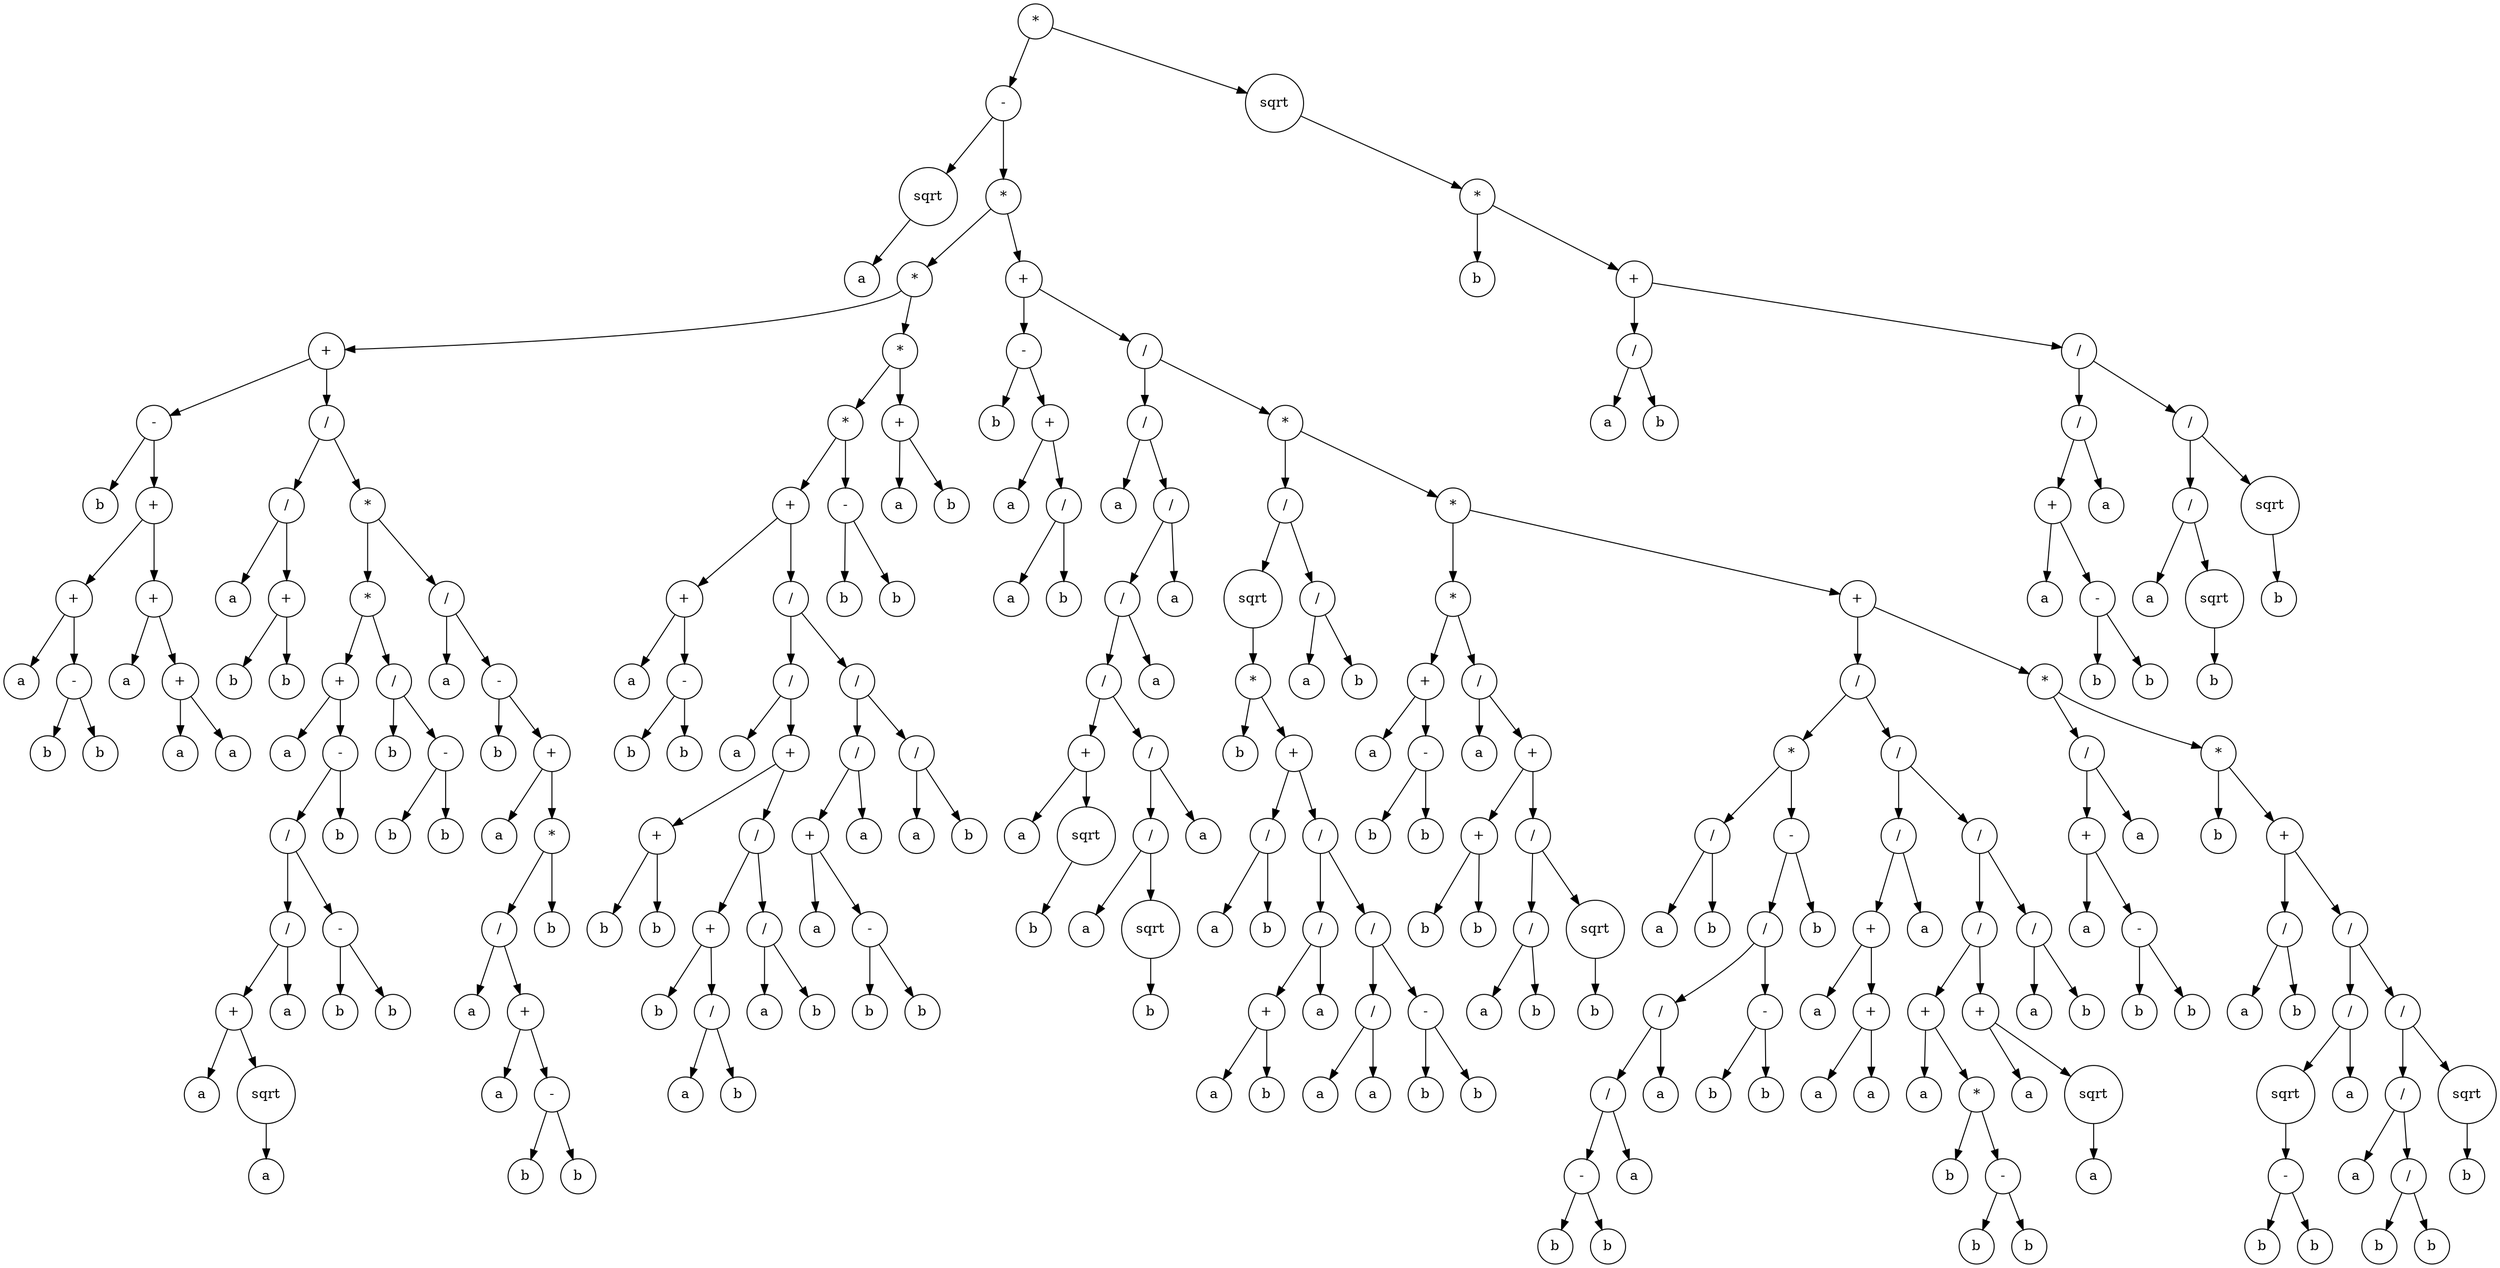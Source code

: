 digraph g {
graph [ordering=out];
node [shape=circle];
n[label = "*"];
n0[label = "-"];
n00[label = "sqrt"];
n000[label = "a"];
n00 -> n000;
n0 -> n00;
n01[label = "*"];
n010[label = "*"];
n0100[label = "+"];
n01000[label = "-"];
n010000[label = "b"];
n01000 -> n010000;
n010001[label = "+"];
n0100010[label = "+"];
n01000100[label = "a"];
n0100010 -> n01000100;
n01000101[label = "-"];
n010001010[label = "b"];
n01000101 -> n010001010;
n010001011[label = "b"];
n01000101 -> n010001011;
n0100010 -> n01000101;
n010001 -> n0100010;
n0100011[label = "+"];
n01000110[label = "a"];
n0100011 -> n01000110;
n01000111[label = "+"];
n010001110[label = "a"];
n01000111 -> n010001110;
n010001111[label = "a"];
n01000111 -> n010001111;
n0100011 -> n01000111;
n010001 -> n0100011;
n01000 -> n010001;
n0100 -> n01000;
n01001[label = "/"];
n010010[label = "/"];
n0100100[label = "a"];
n010010 -> n0100100;
n0100101[label = "+"];
n01001010[label = "b"];
n0100101 -> n01001010;
n01001011[label = "b"];
n0100101 -> n01001011;
n010010 -> n0100101;
n01001 -> n010010;
n010011[label = "*"];
n0100110[label = "*"];
n01001100[label = "+"];
n010011000[label = "a"];
n01001100 -> n010011000;
n010011001[label = "-"];
n0100110010[label = "/"];
n01001100100[label = "/"];
n010011001000[label = "+"];
n0100110010000[label = "a"];
n010011001000 -> n0100110010000;
n0100110010001[label = "sqrt"];
n01001100100010[label = "a"];
n0100110010001 -> n01001100100010;
n010011001000 -> n0100110010001;
n01001100100 -> n010011001000;
n010011001001[label = "a"];
n01001100100 -> n010011001001;
n0100110010 -> n01001100100;
n01001100101[label = "-"];
n010011001010[label = "b"];
n01001100101 -> n010011001010;
n010011001011[label = "b"];
n01001100101 -> n010011001011;
n0100110010 -> n01001100101;
n010011001 -> n0100110010;
n0100110011[label = "b"];
n010011001 -> n0100110011;
n01001100 -> n010011001;
n0100110 -> n01001100;
n01001101[label = "/"];
n010011010[label = "b"];
n01001101 -> n010011010;
n010011011[label = "-"];
n0100110110[label = "b"];
n010011011 -> n0100110110;
n0100110111[label = "b"];
n010011011 -> n0100110111;
n01001101 -> n010011011;
n0100110 -> n01001101;
n010011 -> n0100110;
n0100111[label = "/"];
n01001110[label = "a"];
n0100111 -> n01001110;
n01001111[label = "-"];
n010011110[label = "b"];
n01001111 -> n010011110;
n010011111[label = "+"];
n0100111110[label = "a"];
n010011111 -> n0100111110;
n0100111111[label = "*"];
n01001111110[label = "/"];
n010011111100[label = "a"];
n01001111110 -> n010011111100;
n010011111101[label = "+"];
n0100111111010[label = "a"];
n010011111101 -> n0100111111010;
n0100111111011[label = "-"];
n01001111110110[label = "b"];
n0100111111011 -> n01001111110110;
n01001111110111[label = "b"];
n0100111111011 -> n01001111110111;
n010011111101 -> n0100111111011;
n01001111110 -> n010011111101;
n0100111111 -> n01001111110;
n01001111111[label = "b"];
n0100111111 -> n01001111111;
n010011111 -> n0100111111;
n01001111 -> n010011111;
n0100111 -> n01001111;
n010011 -> n0100111;
n01001 -> n010011;
n0100 -> n01001;
n010 -> n0100;
n0101[label = "*"];
n01010[label = "*"];
n010100[label = "+"];
n0101000[label = "+"];
n01010000[label = "a"];
n0101000 -> n01010000;
n01010001[label = "-"];
n010100010[label = "b"];
n01010001 -> n010100010;
n010100011[label = "b"];
n01010001 -> n010100011;
n0101000 -> n01010001;
n010100 -> n0101000;
n0101001[label = "/"];
n01010010[label = "/"];
n010100100[label = "a"];
n01010010 -> n010100100;
n010100101[label = "+"];
n0101001010[label = "+"];
n01010010100[label = "b"];
n0101001010 -> n01010010100;
n01010010101[label = "b"];
n0101001010 -> n01010010101;
n010100101 -> n0101001010;
n0101001011[label = "/"];
n01010010110[label = "+"];
n010100101100[label = "b"];
n01010010110 -> n010100101100;
n010100101101[label = "/"];
n0101001011010[label = "a"];
n010100101101 -> n0101001011010;
n0101001011011[label = "b"];
n010100101101 -> n0101001011011;
n01010010110 -> n010100101101;
n0101001011 -> n01010010110;
n01010010111[label = "/"];
n010100101110[label = "a"];
n01010010111 -> n010100101110;
n010100101111[label = "b"];
n01010010111 -> n010100101111;
n0101001011 -> n01010010111;
n010100101 -> n0101001011;
n01010010 -> n010100101;
n0101001 -> n01010010;
n01010011[label = "/"];
n010100110[label = "/"];
n0101001100[label = "+"];
n01010011000[label = "a"];
n0101001100 -> n01010011000;
n01010011001[label = "-"];
n010100110010[label = "b"];
n01010011001 -> n010100110010;
n010100110011[label = "b"];
n01010011001 -> n010100110011;
n0101001100 -> n01010011001;
n010100110 -> n0101001100;
n0101001101[label = "a"];
n010100110 -> n0101001101;
n01010011 -> n010100110;
n010100111[label = "/"];
n0101001110[label = "a"];
n010100111 -> n0101001110;
n0101001111[label = "b"];
n010100111 -> n0101001111;
n01010011 -> n010100111;
n0101001 -> n01010011;
n010100 -> n0101001;
n01010 -> n010100;
n010101[label = "-"];
n0101010[label = "b"];
n010101 -> n0101010;
n0101011[label = "b"];
n010101 -> n0101011;
n01010 -> n010101;
n0101 -> n01010;
n01011[label = "+"];
n010110[label = "a"];
n01011 -> n010110;
n010111[label = "b"];
n01011 -> n010111;
n0101 -> n01011;
n010 -> n0101;
n01 -> n010;
n011[label = "+"];
n0110[label = "-"];
n01100[label = "b"];
n0110 -> n01100;
n01101[label = "+"];
n011010[label = "a"];
n01101 -> n011010;
n011011[label = "/"];
n0110110[label = "a"];
n011011 -> n0110110;
n0110111[label = "b"];
n011011 -> n0110111;
n01101 -> n011011;
n0110 -> n01101;
n011 -> n0110;
n0111[label = "/"];
n01110[label = "/"];
n011100[label = "a"];
n01110 -> n011100;
n011101[label = "/"];
n0111010[label = "/"];
n01110100[label = "/"];
n011101000[label = "+"];
n0111010000[label = "a"];
n011101000 -> n0111010000;
n0111010001[label = "sqrt"];
n01110100010[label = "b"];
n0111010001 -> n01110100010;
n011101000 -> n0111010001;
n01110100 -> n011101000;
n011101001[label = "/"];
n0111010010[label = "/"];
n01110100100[label = "a"];
n0111010010 -> n01110100100;
n01110100101[label = "sqrt"];
n011101001010[label = "b"];
n01110100101 -> n011101001010;
n0111010010 -> n01110100101;
n011101001 -> n0111010010;
n0111010011[label = "a"];
n011101001 -> n0111010011;
n01110100 -> n011101001;
n0111010 -> n01110100;
n01110101[label = "a"];
n0111010 -> n01110101;
n011101 -> n0111010;
n0111011[label = "a"];
n011101 -> n0111011;
n01110 -> n011101;
n0111 -> n01110;
n01111[label = "*"];
n011110[label = "/"];
n0111100[label = "sqrt"];
n01111000[label = "*"];
n011110000[label = "b"];
n01111000 -> n011110000;
n011110001[label = "+"];
n0111100010[label = "/"];
n01111000100[label = "a"];
n0111100010 -> n01111000100;
n01111000101[label = "b"];
n0111100010 -> n01111000101;
n011110001 -> n0111100010;
n0111100011[label = "/"];
n01111000110[label = "/"];
n011110001100[label = "+"];
n0111100011000[label = "a"];
n011110001100 -> n0111100011000;
n0111100011001[label = "b"];
n011110001100 -> n0111100011001;
n01111000110 -> n011110001100;
n011110001101[label = "a"];
n01111000110 -> n011110001101;
n0111100011 -> n01111000110;
n01111000111[label = "/"];
n011110001110[label = "/"];
n0111100011100[label = "a"];
n011110001110 -> n0111100011100;
n0111100011101[label = "a"];
n011110001110 -> n0111100011101;
n01111000111 -> n011110001110;
n011110001111[label = "-"];
n0111100011110[label = "b"];
n011110001111 -> n0111100011110;
n0111100011111[label = "b"];
n011110001111 -> n0111100011111;
n01111000111 -> n011110001111;
n0111100011 -> n01111000111;
n011110001 -> n0111100011;
n01111000 -> n011110001;
n0111100 -> n01111000;
n011110 -> n0111100;
n0111101[label = "/"];
n01111010[label = "a"];
n0111101 -> n01111010;
n01111011[label = "b"];
n0111101 -> n01111011;
n011110 -> n0111101;
n01111 -> n011110;
n011111[label = "*"];
n0111110[label = "*"];
n01111100[label = "+"];
n011111000[label = "a"];
n01111100 -> n011111000;
n011111001[label = "-"];
n0111110010[label = "b"];
n011111001 -> n0111110010;
n0111110011[label = "b"];
n011111001 -> n0111110011;
n01111100 -> n011111001;
n0111110 -> n01111100;
n01111101[label = "/"];
n011111010[label = "a"];
n01111101 -> n011111010;
n011111011[label = "+"];
n0111110110[label = "+"];
n01111101100[label = "b"];
n0111110110 -> n01111101100;
n01111101101[label = "b"];
n0111110110 -> n01111101101;
n011111011 -> n0111110110;
n0111110111[label = "/"];
n01111101110[label = "/"];
n011111011100[label = "a"];
n01111101110 -> n011111011100;
n011111011101[label = "b"];
n01111101110 -> n011111011101;
n0111110111 -> n01111101110;
n01111101111[label = "sqrt"];
n011111011110[label = "b"];
n01111101111 -> n011111011110;
n0111110111 -> n01111101111;
n011111011 -> n0111110111;
n01111101 -> n011111011;
n0111110 -> n01111101;
n011111 -> n0111110;
n0111111[label = "+"];
n01111110[label = "/"];
n011111100[label = "*"];
n0111111000[label = "/"];
n01111110000[label = "a"];
n0111111000 -> n01111110000;
n01111110001[label = "b"];
n0111111000 -> n01111110001;
n011111100 -> n0111111000;
n0111111001[label = "-"];
n01111110010[label = "/"];
n011111100100[label = "/"];
n0111111001000[label = "/"];
n01111110010000[label = "-"];
n011111100100000[label = "b"];
n01111110010000 -> n011111100100000;
n011111100100001[label = "b"];
n01111110010000 -> n011111100100001;
n0111111001000 -> n01111110010000;
n01111110010001[label = "a"];
n0111111001000 -> n01111110010001;
n011111100100 -> n0111111001000;
n0111111001001[label = "a"];
n011111100100 -> n0111111001001;
n01111110010 -> n011111100100;
n011111100101[label = "-"];
n0111111001010[label = "b"];
n011111100101 -> n0111111001010;
n0111111001011[label = "b"];
n011111100101 -> n0111111001011;
n01111110010 -> n011111100101;
n0111111001 -> n01111110010;
n01111110011[label = "b"];
n0111111001 -> n01111110011;
n011111100 -> n0111111001;
n01111110 -> n011111100;
n011111101[label = "/"];
n0111111010[label = "/"];
n01111110100[label = "+"];
n011111101000[label = "a"];
n01111110100 -> n011111101000;
n011111101001[label = "+"];
n0111111010010[label = "a"];
n011111101001 -> n0111111010010;
n0111111010011[label = "a"];
n011111101001 -> n0111111010011;
n01111110100 -> n011111101001;
n0111111010 -> n01111110100;
n01111110101[label = "a"];
n0111111010 -> n01111110101;
n011111101 -> n0111111010;
n0111111011[label = "/"];
n01111110110[label = "/"];
n011111101100[label = "+"];
n0111111011000[label = "a"];
n011111101100 -> n0111111011000;
n0111111011001[label = "*"];
n01111110110010[label = "b"];
n0111111011001 -> n01111110110010;
n01111110110011[label = "-"];
n011111101100110[label = "b"];
n01111110110011 -> n011111101100110;
n011111101100111[label = "b"];
n01111110110011 -> n011111101100111;
n0111111011001 -> n01111110110011;
n011111101100 -> n0111111011001;
n01111110110 -> n011111101100;
n011111101101[label = "+"];
n0111111011010[label = "a"];
n011111101101 -> n0111111011010;
n0111111011011[label = "sqrt"];
n01111110110110[label = "a"];
n0111111011011 -> n01111110110110;
n011111101101 -> n0111111011011;
n01111110110 -> n011111101101;
n0111111011 -> n01111110110;
n01111110111[label = "/"];
n011111101110[label = "a"];
n01111110111 -> n011111101110;
n011111101111[label = "b"];
n01111110111 -> n011111101111;
n0111111011 -> n01111110111;
n011111101 -> n0111111011;
n01111110 -> n011111101;
n0111111 -> n01111110;
n01111111[label = "*"];
n011111110[label = "/"];
n0111111100[label = "+"];
n01111111000[label = "a"];
n0111111100 -> n01111111000;
n01111111001[label = "-"];
n011111110010[label = "b"];
n01111111001 -> n011111110010;
n011111110011[label = "b"];
n01111111001 -> n011111110011;
n0111111100 -> n01111111001;
n011111110 -> n0111111100;
n0111111101[label = "a"];
n011111110 -> n0111111101;
n01111111 -> n011111110;
n011111111[label = "*"];
n0111111110[label = "b"];
n011111111 -> n0111111110;
n0111111111[label = "+"];
n01111111110[label = "/"];
n011111111100[label = "a"];
n01111111110 -> n011111111100;
n011111111101[label = "b"];
n01111111110 -> n011111111101;
n0111111111 -> n01111111110;
n01111111111[label = "/"];
n011111111110[label = "/"];
n0111111111100[label = "sqrt"];
n01111111111000[label = "-"];
n011111111110000[label = "b"];
n01111111111000 -> n011111111110000;
n011111111110001[label = "b"];
n01111111111000 -> n011111111110001;
n0111111111100 -> n01111111111000;
n011111111110 -> n0111111111100;
n0111111111101[label = "a"];
n011111111110 -> n0111111111101;
n01111111111 -> n011111111110;
n011111111111[label = "/"];
n0111111111110[label = "/"];
n01111111111100[label = "a"];
n0111111111110 -> n01111111111100;
n01111111111101[label = "/"];
n011111111111010[label = "b"];
n01111111111101 -> n011111111111010;
n011111111111011[label = "b"];
n01111111111101 -> n011111111111011;
n0111111111110 -> n01111111111101;
n011111111111 -> n0111111111110;
n0111111111111[label = "sqrt"];
n01111111111110[label = "b"];
n0111111111111 -> n01111111111110;
n011111111111 -> n0111111111111;
n01111111111 -> n011111111111;
n0111111111 -> n01111111111;
n011111111 -> n0111111111;
n01111111 -> n011111111;
n0111111 -> n01111111;
n011111 -> n0111111;
n01111 -> n011111;
n0111 -> n01111;
n011 -> n0111;
n01 -> n011;
n0 -> n01;
n -> n0;
n1[label = "sqrt"];
n10[label = "*"];
n100[label = "b"];
n10 -> n100;
n101[label = "+"];
n1010[label = "/"];
n10100[label = "a"];
n1010 -> n10100;
n10101[label = "b"];
n1010 -> n10101;
n101 -> n1010;
n1011[label = "/"];
n10110[label = "/"];
n101100[label = "+"];
n1011000[label = "a"];
n101100 -> n1011000;
n1011001[label = "-"];
n10110010[label = "b"];
n1011001 -> n10110010;
n10110011[label = "b"];
n1011001 -> n10110011;
n101100 -> n1011001;
n10110 -> n101100;
n101101[label = "a"];
n10110 -> n101101;
n1011 -> n10110;
n10111[label = "/"];
n101110[label = "/"];
n1011100[label = "a"];
n101110 -> n1011100;
n1011101[label = "sqrt"];
n10111010[label = "b"];
n1011101 -> n10111010;
n101110 -> n1011101;
n10111 -> n101110;
n101111[label = "sqrt"];
n1011110[label = "b"];
n101111 -> n1011110;
n10111 -> n101111;
n1011 -> n10111;
n101 -> n1011;
n10 -> n101;
n1 -> n10;
n -> n1;
}
